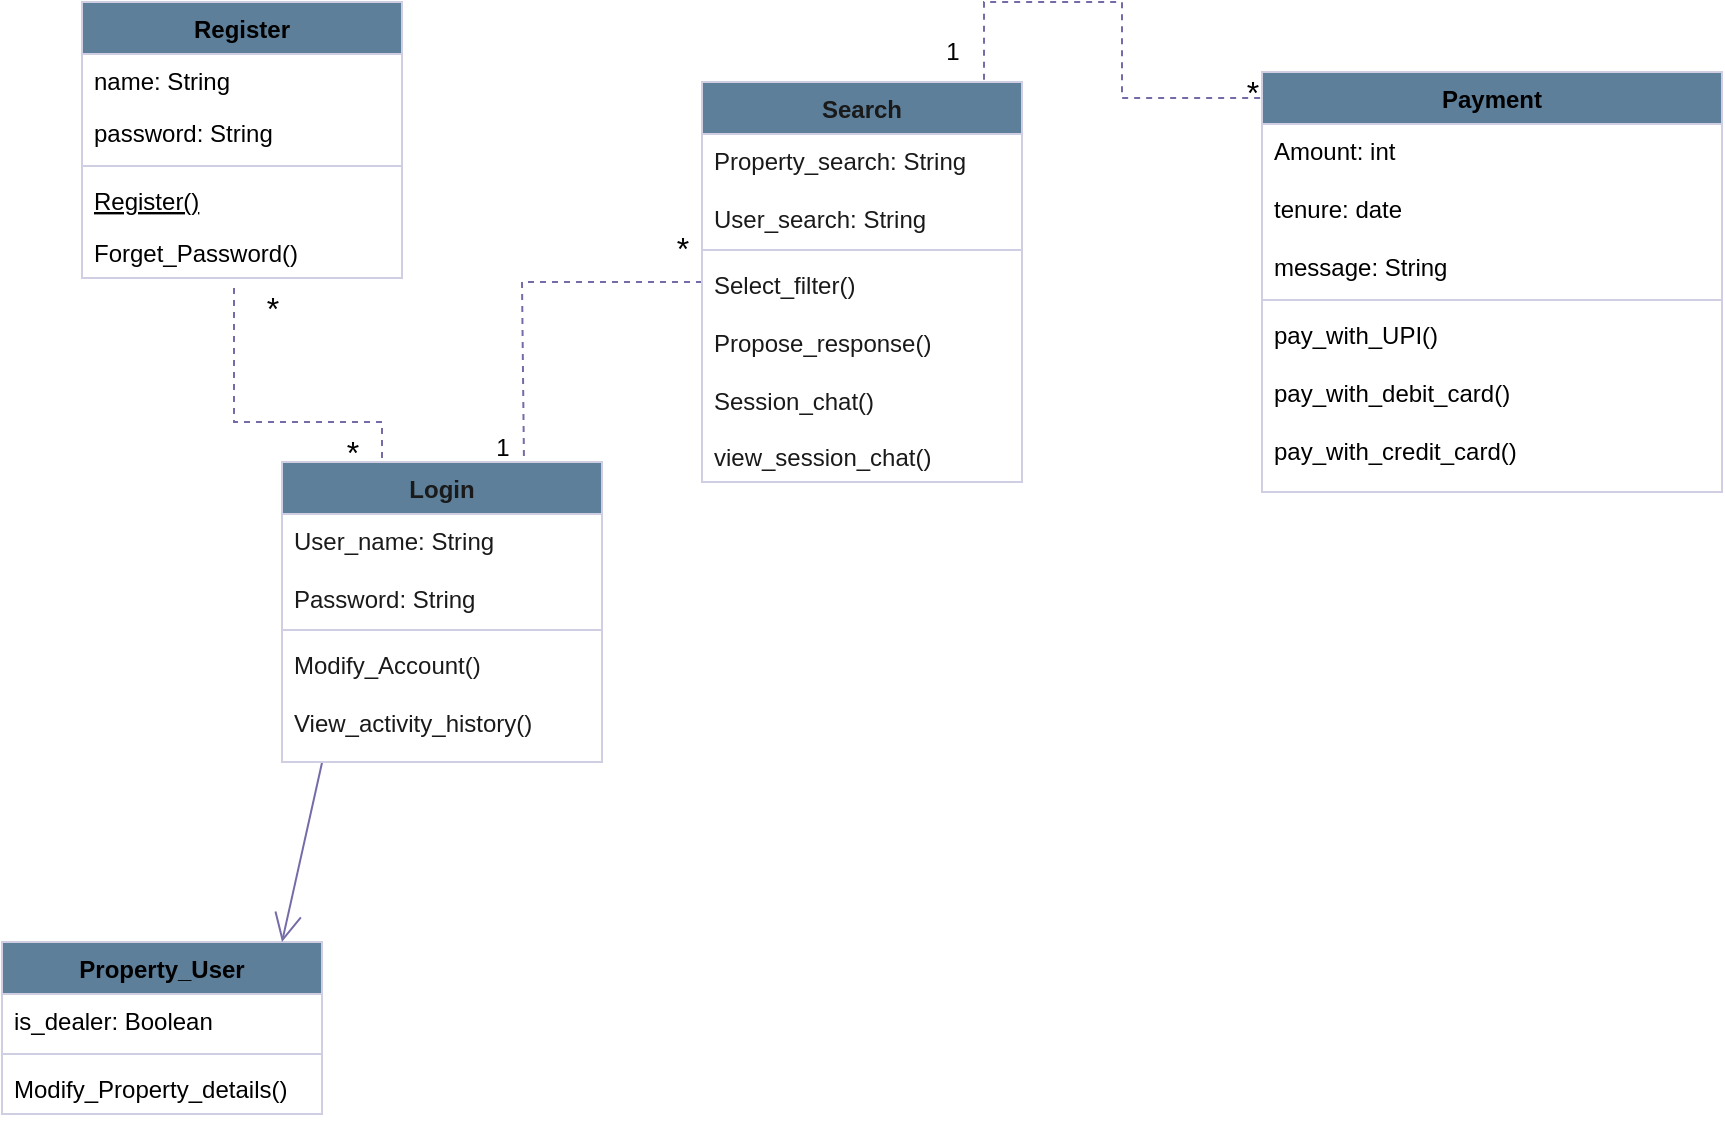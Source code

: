 <mxfile version="23.1.1" type="github">
  <diagram id="C5RBs43oDa-KdzZeNtuy" name="Page-1">
    <mxGraphModel dx="1050" dy="605" grid="1" gridSize="10" guides="1" tooltips="1" connect="1" arrows="1" fold="1" page="1" pageScale="1" pageWidth="1600" pageHeight="1200" math="0" shadow="0">
      <root>
        <mxCell id="WIyWlLk6GJQsqaUBKTNV-0" />
        <mxCell id="WIyWlLk6GJQsqaUBKTNV-1" parent="WIyWlLk6GJQsqaUBKTNV-0" />
        <mxCell id="L5zfjox4up8quBb23s9r-0" value="Register" style="swimlane;fontStyle=1;align=center;verticalAlign=top;childLayout=stackLayout;horizontal=1;startSize=26;horizontalStack=0;resizeParent=1;resizeLast=0;collapsible=1;marginBottom=0;rounded=0;shadow=0;strokeWidth=1;labelBackgroundColor=none;fillColor=#5D7F99;strokeColor=#D0CEE2;fontColor=#000000;" vertex="1" parent="WIyWlLk6GJQsqaUBKTNV-1">
          <mxGeometry x="120" y="80" width="160" height="138" as="geometry">
            <mxRectangle x="130" y="380" width="160" height="26" as="alternateBounds" />
          </mxGeometry>
        </mxCell>
        <mxCell id="L5zfjox4up8quBb23s9r-1" value="name: String" style="text;align=left;verticalAlign=top;spacingLeft=4;spacingRight=4;overflow=hidden;rotatable=0;points=[[0,0.5],[1,0.5]];portConstraint=eastwest;labelBackgroundColor=none;fontColor=#000000;" vertex="1" parent="L5zfjox4up8quBb23s9r-0">
          <mxGeometry y="26" width="160" height="26" as="geometry" />
        </mxCell>
        <mxCell id="L5zfjox4up8quBb23s9r-2" value="password: String" style="text;align=left;verticalAlign=top;spacingLeft=4;spacingRight=4;overflow=hidden;rotatable=0;points=[[0,0.5],[1,0.5]];portConstraint=eastwest;rounded=0;shadow=0;html=0;labelBackgroundColor=none;fontColor=#000000;" vertex="1" parent="L5zfjox4up8quBb23s9r-0">
          <mxGeometry y="52" width="160" height="26" as="geometry" />
        </mxCell>
        <mxCell id="L5zfjox4up8quBb23s9r-3" value="" style="line;html=1;strokeWidth=1;align=left;verticalAlign=middle;spacingTop=-1;spacingLeft=3;spacingRight=3;rotatable=0;labelPosition=right;points=[];portConstraint=eastwest;labelBackgroundColor=none;fillColor=#5D7F99;strokeColor=#D0CEE2;fontColor=#000000;" vertex="1" parent="L5zfjox4up8quBb23s9r-0">
          <mxGeometry y="78" width="160" height="8" as="geometry" />
        </mxCell>
        <mxCell id="L5zfjox4up8quBb23s9r-4" value="Register()" style="text;align=left;verticalAlign=top;spacingLeft=4;spacingRight=4;overflow=hidden;rotatable=0;points=[[0,0.5],[1,0.5]];portConstraint=eastwest;fontStyle=4;labelBackgroundColor=none;fontColor=#000000;" vertex="1" parent="L5zfjox4up8quBb23s9r-0">
          <mxGeometry y="86" width="160" height="26" as="geometry" />
        </mxCell>
        <mxCell id="L5zfjox4up8quBb23s9r-5" value="Forget_Password()" style="text;align=left;verticalAlign=top;spacingLeft=4;spacingRight=4;overflow=hidden;rotatable=0;points=[[0,0.5],[1,0.5]];portConstraint=eastwest;labelBackgroundColor=none;fontColor=#000000;" vertex="1" parent="L5zfjox4up8quBb23s9r-0">
          <mxGeometry y="112" width="160" height="26" as="geometry" />
        </mxCell>
        <mxCell id="L5zfjox4up8quBb23s9r-17" value="Payment" style="swimlane;fontStyle=1;align=center;verticalAlign=top;childLayout=stackLayout;horizontal=1;startSize=26;horizontalStack=0;resizeParent=1;resizeParentMax=0;resizeLast=0;collapsible=1;marginBottom=0;whiteSpace=wrap;html=1;labelBackgroundColor=none;fillColor=#5D7F99;strokeColor=#D0CEE2;fontColor=#000000;" vertex="1" parent="WIyWlLk6GJQsqaUBKTNV-1">
          <mxGeometry x="710" y="115" width="230" height="210" as="geometry" />
        </mxCell>
        <mxCell id="L5zfjox4up8quBb23s9r-18" value="&lt;div&gt;Amount: int&lt;/div&gt;&lt;div&gt;&lt;br&gt;&lt;/div&gt;&lt;div&gt;tenure: date&lt;/div&gt;&lt;div&gt;&lt;br&gt;&lt;/div&gt;&lt;div&gt;message: String&lt;br&gt;&lt;/div&gt;" style="text;strokeColor=none;fillColor=none;align=left;verticalAlign=top;spacingLeft=4;spacingRight=4;overflow=hidden;rotatable=0;points=[[0,0.5],[1,0.5]];portConstraint=eastwest;whiteSpace=wrap;html=1;labelBackgroundColor=none;fontColor=#000000;" vertex="1" parent="L5zfjox4up8quBb23s9r-17">
          <mxGeometry y="26" width="230" height="84" as="geometry" />
        </mxCell>
        <mxCell id="L5zfjox4up8quBb23s9r-19" value="" style="line;strokeWidth=1;fillColor=none;align=left;verticalAlign=middle;spacingTop=-1;spacingLeft=3;spacingRight=3;rotatable=0;labelPosition=right;points=[];portConstraint=eastwest;strokeColor=#D0CEE2;labelBackgroundColor=none;fontColor=#000000;" vertex="1" parent="L5zfjox4up8quBb23s9r-17">
          <mxGeometry y="110" width="230" height="8" as="geometry" />
        </mxCell>
        <mxCell id="L5zfjox4up8quBb23s9r-20" value="&lt;div&gt;pay_with_UPI()&lt;/div&gt;&lt;div&gt;&lt;br&gt;&lt;/div&gt;&lt;div&gt;pay_with_debit_card()&lt;/div&gt;&lt;div&gt;&lt;br&gt;&lt;/div&gt;&lt;div&gt;pay_with_credit_card()&lt;br&gt;&lt;/div&gt;" style="text;strokeColor=none;fillColor=none;align=left;verticalAlign=top;spacingLeft=4;spacingRight=4;overflow=hidden;rotatable=0;points=[[0,0.5],[1,0.5]];portConstraint=eastwest;whiteSpace=wrap;html=1;labelBackgroundColor=none;fontColor=#000000;" vertex="1" parent="L5zfjox4up8quBb23s9r-17">
          <mxGeometry y="118" width="230" height="92" as="geometry" />
        </mxCell>
        <mxCell id="L5zfjox4up8quBb23s9r-21" value="" style="endArrow=none;dashed=1;html=1;rounded=0;entryX=0.475;entryY=1.077;entryDx=0;entryDy=0;entryPerimeter=0;exitX=0.5;exitY=0;exitDx=0;exitDy=0;labelBackgroundColor=none;strokeColor=#736CA8;fontColor=#000000;" edge="1" parent="WIyWlLk6GJQsqaUBKTNV-1" target="L5zfjox4up8quBb23s9r-5">
          <mxGeometry width="50" height="50" relative="1" as="geometry">
            <mxPoint x="270" y="320" as="sourcePoint" />
            <mxPoint x="320" y="230" as="targetPoint" />
            <Array as="points">
              <mxPoint x="270" y="290" />
              <mxPoint x="196" y="290" />
            </Array>
          </mxGeometry>
        </mxCell>
        <mxCell id="L5zfjox4up8quBb23s9r-22" value="" style="endArrow=none;dashed=1;html=1;rounded=0;entryX=0.944;entryY=-0.03;entryDx=0;entryDy=0;entryPerimeter=0;exitX=0;exitY=0.5;exitDx=0;exitDy=0;labelBackgroundColor=none;strokeColor=#736CA8;fontColor=#000000;" edge="1" parent="WIyWlLk6GJQsqaUBKTNV-1">
          <mxGeometry width="50" height="50" relative="1" as="geometry">
            <mxPoint x="430" y="220" as="sourcePoint" />
            <mxPoint x="341.04" y="314.3" as="targetPoint" />
            <Array as="points">
              <mxPoint x="414" y="220" />
              <mxPoint x="340" y="220" />
            </Array>
          </mxGeometry>
        </mxCell>
        <mxCell id="L5zfjox4up8quBb23s9r-23" value="&lt;font size=&quot;3&quot;&gt;*&lt;/font&gt;" style="text;html=1;align=center;verticalAlign=middle;resizable=0;points=[];autosize=1;strokeColor=none;fillColor=none;labelBackgroundColor=none;fontColor=#000000;" vertex="1" parent="WIyWlLk6GJQsqaUBKTNV-1">
          <mxGeometry x="405" y="188" width="30" height="30" as="geometry" />
        </mxCell>
        <mxCell id="L5zfjox4up8quBb23s9r-24" value="1" style="text;html=1;align=center;verticalAlign=middle;resizable=0;points=[];autosize=1;strokeColor=none;fillColor=none;labelBackgroundColor=none;fontColor=#000000;" vertex="1" parent="WIyWlLk6GJQsqaUBKTNV-1">
          <mxGeometry x="315" y="288" width="30" height="30" as="geometry" />
        </mxCell>
        <mxCell id="L5zfjox4up8quBb23s9r-25" value="" style="endArrow=none;dashed=1;html=1;rounded=0;exitX=-0.004;exitY=0.062;exitDx=0;exitDy=0;exitPerimeter=0;labelBackgroundColor=none;strokeColor=#736CA8;fontColor=#000000;" edge="1" parent="WIyWlLk6GJQsqaUBKTNV-1" source="L5zfjox4up8quBb23s9r-17">
          <mxGeometry width="50" height="50" relative="1" as="geometry">
            <mxPoint x="660" y="16" as="sourcePoint" />
            <mxPoint x="571" y="120" as="targetPoint" />
            <Array as="points">
              <mxPoint x="640" y="128" />
              <mxPoint x="640" y="80" />
              <mxPoint x="571" y="80" />
            </Array>
          </mxGeometry>
        </mxCell>
        <mxCell id="L5zfjox4up8quBb23s9r-26" value="1" style="text;html=1;align=center;verticalAlign=middle;resizable=0;points=[];autosize=1;strokeColor=none;fillColor=none;labelBackgroundColor=none;fontColor=#000000;" vertex="1" parent="WIyWlLk6GJQsqaUBKTNV-1">
          <mxGeometry x="540" y="90" width="30" height="30" as="geometry" />
        </mxCell>
        <mxCell id="L5zfjox4up8quBb23s9r-27" value="&lt;font size=&quot;3&quot;&gt;*&lt;/font&gt;" style="text;html=1;align=center;verticalAlign=middle;resizable=0;points=[];autosize=1;strokeColor=none;fillColor=none;labelBackgroundColor=none;fontColor=#000000;" vertex="1" parent="WIyWlLk6GJQsqaUBKTNV-1">
          <mxGeometry x="690" y="110" width="30" height="30" as="geometry" />
        </mxCell>
        <mxCell id="L5zfjox4up8quBb23s9r-28" value="&lt;font size=&quot;3&quot;&gt;*&lt;/font&gt;" style="text;html=1;align=center;verticalAlign=middle;resizable=0;points=[];autosize=1;strokeColor=none;fillColor=none;labelBackgroundColor=none;fontColor=#000000;" vertex="1" parent="WIyWlLk6GJQsqaUBKTNV-1">
          <mxGeometry x="200" y="218" width="30" height="30" as="geometry" />
        </mxCell>
        <mxCell id="L5zfjox4up8quBb23s9r-29" value="&lt;font size=&quot;3&quot;&gt;*&lt;/font&gt;" style="text;html=1;align=center;verticalAlign=middle;resizable=0;points=[];autosize=1;strokeColor=none;fillColor=none;labelBackgroundColor=none;fontColor=#000000;" vertex="1" parent="WIyWlLk6GJQsqaUBKTNV-1">
          <mxGeometry x="240" y="290" width="30" height="30" as="geometry" />
        </mxCell>
        <mxCell id="L5zfjox4up8quBb23s9r-30" value="Property_User" style="swimlane;fontStyle=1;align=center;verticalAlign=top;childLayout=stackLayout;horizontal=1;startSize=26;horizontalStack=0;resizeParent=1;resizeParentMax=0;resizeLast=0;collapsible=1;marginBottom=0;whiteSpace=wrap;html=1;labelBackgroundColor=none;fillColor=#5D7F99;strokeColor=#D0CEE2;fontColor=#000000;" vertex="1" parent="WIyWlLk6GJQsqaUBKTNV-1">
          <mxGeometry x="80" y="550" width="160" height="86" as="geometry" />
        </mxCell>
        <mxCell id="L5zfjox4up8quBb23s9r-31" value="is_dealer: Boolean" style="text;strokeColor=none;fillColor=none;align=left;verticalAlign=top;spacingLeft=4;spacingRight=4;overflow=hidden;rotatable=0;points=[[0,0.5],[1,0.5]];portConstraint=eastwest;whiteSpace=wrap;html=1;labelBackgroundColor=none;fontColor=#000000;" vertex="1" parent="L5zfjox4up8quBb23s9r-30">
          <mxGeometry y="26" width="160" height="26" as="geometry" />
        </mxCell>
        <mxCell id="L5zfjox4up8quBb23s9r-32" value="" style="line;strokeWidth=1;fillColor=none;align=left;verticalAlign=middle;spacingTop=-1;spacingLeft=3;spacingRight=3;rotatable=0;labelPosition=right;points=[];portConstraint=eastwest;strokeColor=#D0CEE2;labelBackgroundColor=none;fontColor=#000000;" vertex="1" parent="L5zfjox4up8quBb23s9r-30">
          <mxGeometry y="52" width="160" height="8" as="geometry" />
        </mxCell>
        <mxCell id="L5zfjox4up8quBb23s9r-33" value="Modify_Property_details()" style="text;strokeColor=none;fillColor=none;align=left;verticalAlign=top;spacingLeft=4;spacingRight=4;overflow=hidden;rotatable=0;points=[[0,0.5],[1,0.5]];portConstraint=eastwest;whiteSpace=wrap;html=1;labelBackgroundColor=none;fontColor=#000000;" vertex="1" parent="L5zfjox4up8quBb23s9r-30">
          <mxGeometry y="60" width="160" height="26" as="geometry" />
        </mxCell>
        <mxCell id="L5zfjox4up8quBb23s9r-38" value="" style="endArrow=open;endFill=1;endSize=12;html=1;rounded=0;entryX=0.75;entryY=0;entryDx=0;entryDy=0;exitX=0.188;exitY=1;exitDx=0;exitDy=0;exitPerimeter=0;labelBackgroundColor=none;strokeColor=#736CA8;fontColor=#000000;" edge="1" parent="WIyWlLk6GJQsqaUBKTNV-1">
          <mxGeometry width="160" relative="1" as="geometry">
            <mxPoint x="240.08" y="460" as="sourcePoint" />
            <mxPoint x="220" y="550" as="targetPoint" />
          </mxGeometry>
        </mxCell>
        <mxCell id="L5zfjox4up8quBb23s9r-47" value="Search" style="swimlane;fontStyle=1;align=center;verticalAlign=top;childLayout=stackLayout;horizontal=1;startSize=26;horizontalStack=0;resizeParent=1;resizeParentMax=0;resizeLast=0;collapsible=1;marginBottom=0;whiteSpace=wrap;html=1;strokeColor=#D0CEE2;fontColor=#1A1A1A;fillColor=#5D7F99;" vertex="1" parent="WIyWlLk6GJQsqaUBKTNV-1">
          <mxGeometry x="430" y="120" width="160" height="200" as="geometry" />
        </mxCell>
        <mxCell id="L5zfjox4up8quBb23s9r-48" value="&lt;div&gt;Property_search: String&lt;/div&gt;&lt;div&gt;&lt;br&gt;&lt;/div&gt;&lt;div&gt;User_search: String&lt;br&gt;&lt;/div&gt;" style="text;strokeColor=none;fillColor=none;align=left;verticalAlign=top;spacingLeft=4;spacingRight=4;overflow=hidden;rotatable=0;points=[[0,0.5],[1,0.5]];portConstraint=eastwest;whiteSpace=wrap;html=1;fontColor=#1A1A1A;" vertex="1" parent="L5zfjox4up8quBb23s9r-47">
          <mxGeometry y="26" width="160" height="54" as="geometry" />
        </mxCell>
        <mxCell id="L5zfjox4up8quBb23s9r-49" value="" style="line;strokeWidth=1;fillColor=none;align=left;verticalAlign=middle;spacingTop=-1;spacingLeft=3;spacingRight=3;rotatable=0;labelPosition=right;points=[];portConstraint=eastwest;strokeColor=inherit;fontColor=#1A1A1A;" vertex="1" parent="L5zfjox4up8quBb23s9r-47">
          <mxGeometry y="80" width="160" height="8" as="geometry" />
        </mxCell>
        <mxCell id="L5zfjox4up8quBb23s9r-50" value="&lt;div&gt;Select_filter()&lt;/div&gt;&lt;div&gt;&lt;br&gt;&lt;/div&gt;&lt;div&gt;Propose_response()&lt;/div&gt;&lt;div&gt;&lt;br&gt;&lt;/div&gt;&lt;div&gt;Session_chat()&lt;/div&gt;&lt;div&gt;&lt;br&gt;&lt;/div&gt;&lt;div&gt;view_session_chat()&lt;br&gt;&lt;/div&gt;" style="text;strokeColor=none;fillColor=none;align=left;verticalAlign=top;spacingLeft=4;spacingRight=4;overflow=hidden;rotatable=0;points=[[0,0.5],[1,0.5]];portConstraint=eastwest;whiteSpace=wrap;html=1;fontColor=#1A1A1A;" vertex="1" parent="L5zfjox4up8quBb23s9r-47">
          <mxGeometry y="88" width="160" height="112" as="geometry" />
        </mxCell>
        <mxCell id="L5zfjox4up8quBb23s9r-51" value="Login" style="swimlane;fontStyle=1;align=center;verticalAlign=top;childLayout=stackLayout;horizontal=1;startSize=26;horizontalStack=0;resizeParent=1;resizeParentMax=0;resizeLast=0;collapsible=1;marginBottom=0;whiteSpace=wrap;html=1;strokeColor=#D0CEE2;fontColor=#1A1A1A;fillColor=#5D7F99;" vertex="1" parent="WIyWlLk6GJQsqaUBKTNV-1">
          <mxGeometry x="220" y="310" width="160" height="150" as="geometry" />
        </mxCell>
        <mxCell id="L5zfjox4up8quBb23s9r-52" value="&lt;div&gt;User_name: String&lt;/div&gt;&lt;div&gt;&lt;br&gt;&lt;/div&gt;&lt;div&gt;Password: String&lt;br&gt;&lt;/div&gt;" style="text;strokeColor=none;fillColor=none;align=left;verticalAlign=top;spacingLeft=4;spacingRight=4;overflow=hidden;rotatable=0;points=[[0,0.5],[1,0.5]];portConstraint=eastwest;whiteSpace=wrap;html=1;fontColor=#1A1A1A;" vertex="1" parent="L5zfjox4up8quBb23s9r-51">
          <mxGeometry y="26" width="160" height="54" as="geometry" />
        </mxCell>
        <mxCell id="L5zfjox4up8quBb23s9r-53" value="" style="line;strokeWidth=1;fillColor=none;align=left;verticalAlign=middle;spacingTop=-1;spacingLeft=3;spacingRight=3;rotatable=0;labelPosition=right;points=[];portConstraint=eastwest;strokeColor=inherit;fontColor=#1A1A1A;" vertex="1" parent="L5zfjox4up8quBb23s9r-51">
          <mxGeometry y="80" width="160" height="8" as="geometry" />
        </mxCell>
        <mxCell id="L5zfjox4up8quBb23s9r-54" value="&lt;div&gt;Modify_Account()&lt;/div&gt;&lt;div&gt;&lt;br&gt;&lt;/div&gt;&lt;div&gt;View_activity_history()&lt;br&gt;&lt;/div&gt;" style="text;strokeColor=none;fillColor=none;align=left;verticalAlign=top;spacingLeft=4;spacingRight=4;overflow=hidden;rotatable=0;points=[[0,0.5],[1,0.5]];portConstraint=eastwest;whiteSpace=wrap;html=1;fontColor=#1A1A1A;" vertex="1" parent="L5zfjox4up8quBb23s9r-51">
          <mxGeometry y="88" width="160" height="62" as="geometry" />
        </mxCell>
      </root>
    </mxGraphModel>
  </diagram>
</mxfile>
